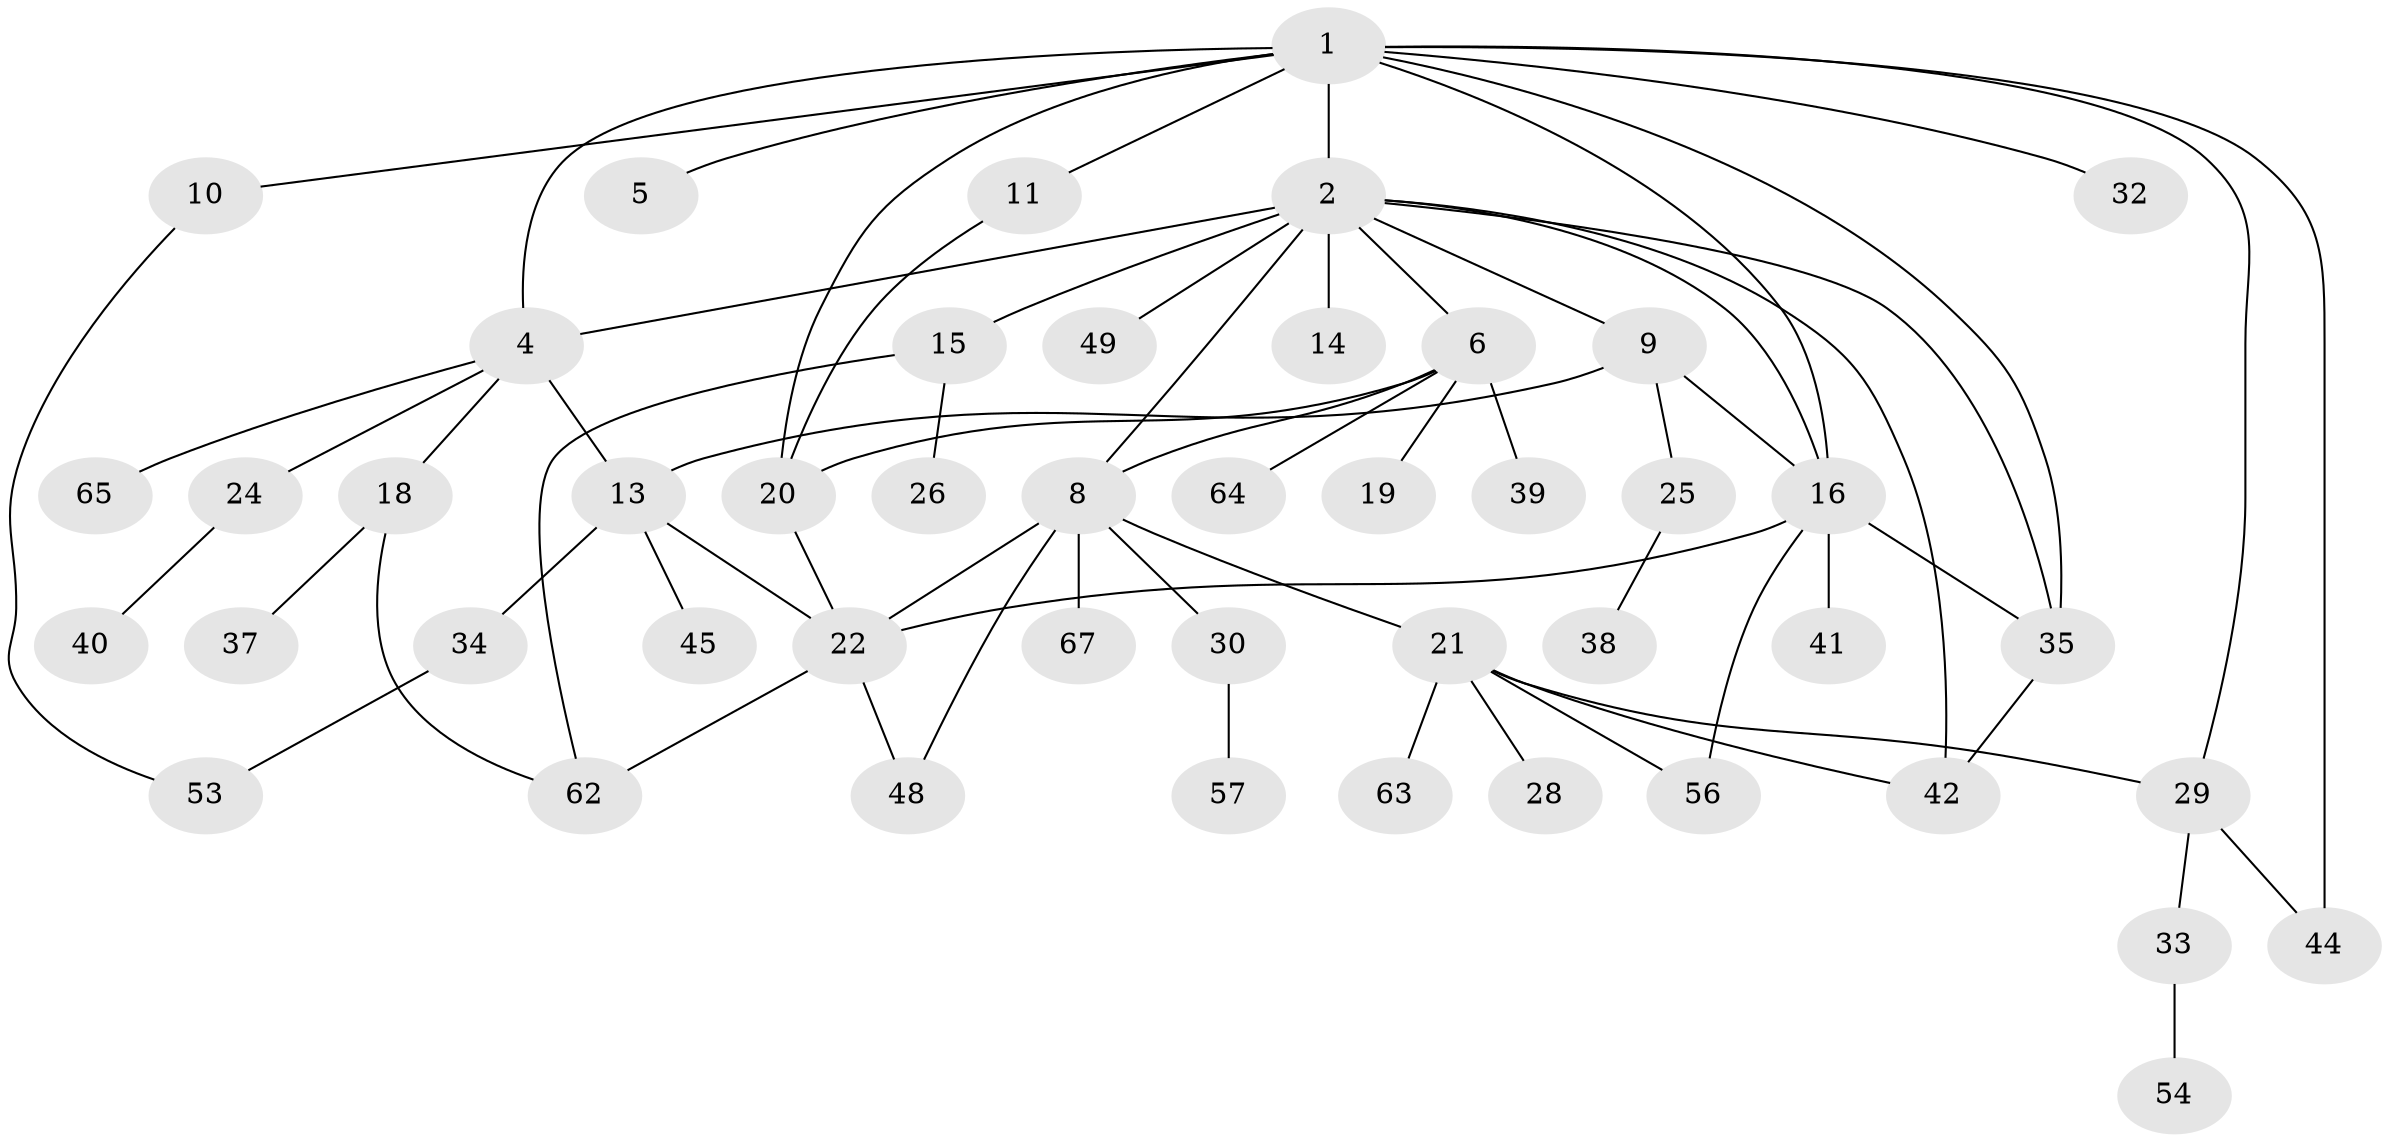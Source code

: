 // original degree distribution, {8: 0.029411764705882353, 5: 0.10294117647058823, 1: 0.3235294117647059, 6: 0.029411764705882353, 2: 0.2647058823529412, 3: 0.16176470588235295, 4: 0.08823529411764706}
// Generated by graph-tools (version 1.1) at 2025/10/02/27/25 16:10:53]
// undirected, 47 vertices, 67 edges
graph export_dot {
graph [start="1"]
  node [color=gray90,style=filled];
  1 [super="+3"];
  2 [super="+7"];
  4 [super="+12"];
  5;
  6 [super="+47"];
  8 [super="+17"];
  9 [super="+60"];
  10;
  11 [super="+50"];
  13 [super="+23"];
  14;
  15 [super="+31"];
  16 [super="+55"];
  18;
  19;
  20 [super="+36"];
  21 [super="+27"];
  22 [super="+46"];
  24;
  25;
  26;
  28;
  29 [super="+52"];
  30;
  32;
  33 [super="+59"];
  34;
  35 [super="+51"];
  37;
  38;
  39 [super="+58"];
  40 [super="+43"];
  41;
  42 [super="+68"];
  44;
  45;
  48;
  49;
  53 [super="+61"];
  54;
  56;
  57 [super="+66"];
  62;
  63;
  64;
  65;
  67;
  1 -- 2;
  1 -- 5;
  1 -- 11;
  1 -- 35;
  1 -- 44;
  1 -- 29;
  1 -- 32;
  1 -- 4;
  1 -- 10;
  1 -- 16;
  1 -- 20;
  2 -- 4 [weight=2];
  2 -- 6;
  2 -- 9;
  2 -- 14;
  2 -- 35;
  2 -- 42;
  2 -- 16;
  2 -- 49;
  2 -- 8;
  2 -- 15;
  4 -- 18;
  4 -- 65;
  4 -- 24;
  4 -- 13;
  6 -- 19;
  6 -- 39;
  6 -- 64;
  6 -- 8;
  6 -- 20;
  8 -- 48;
  8 -- 67;
  8 -- 21;
  8 -- 30;
  8 -- 22;
  9 -- 13;
  9 -- 25;
  9 -- 16;
  10 -- 53;
  11 -- 20;
  13 -- 34;
  13 -- 45;
  13 -- 22;
  15 -- 26;
  15 -- 62;
  16 -- 22;
  16 -- 41;
  16 -- 35;
  16 -- 56;
  18 -- 37;
  18 -- 62;
  20 -- 22;
  21 -- 28;
  21 -- 29;
  21 -- 63;
  21 -- 56;
  21 -- 42;
  22 -- 48;
  22 -- 62;
  24 -- 40;
  25 -- 38;
  29 -- 33;
  29 -- 44;
  30 -- 57;
  33 -- 54;
  34 -- 53;
  35 -- 42;
}
